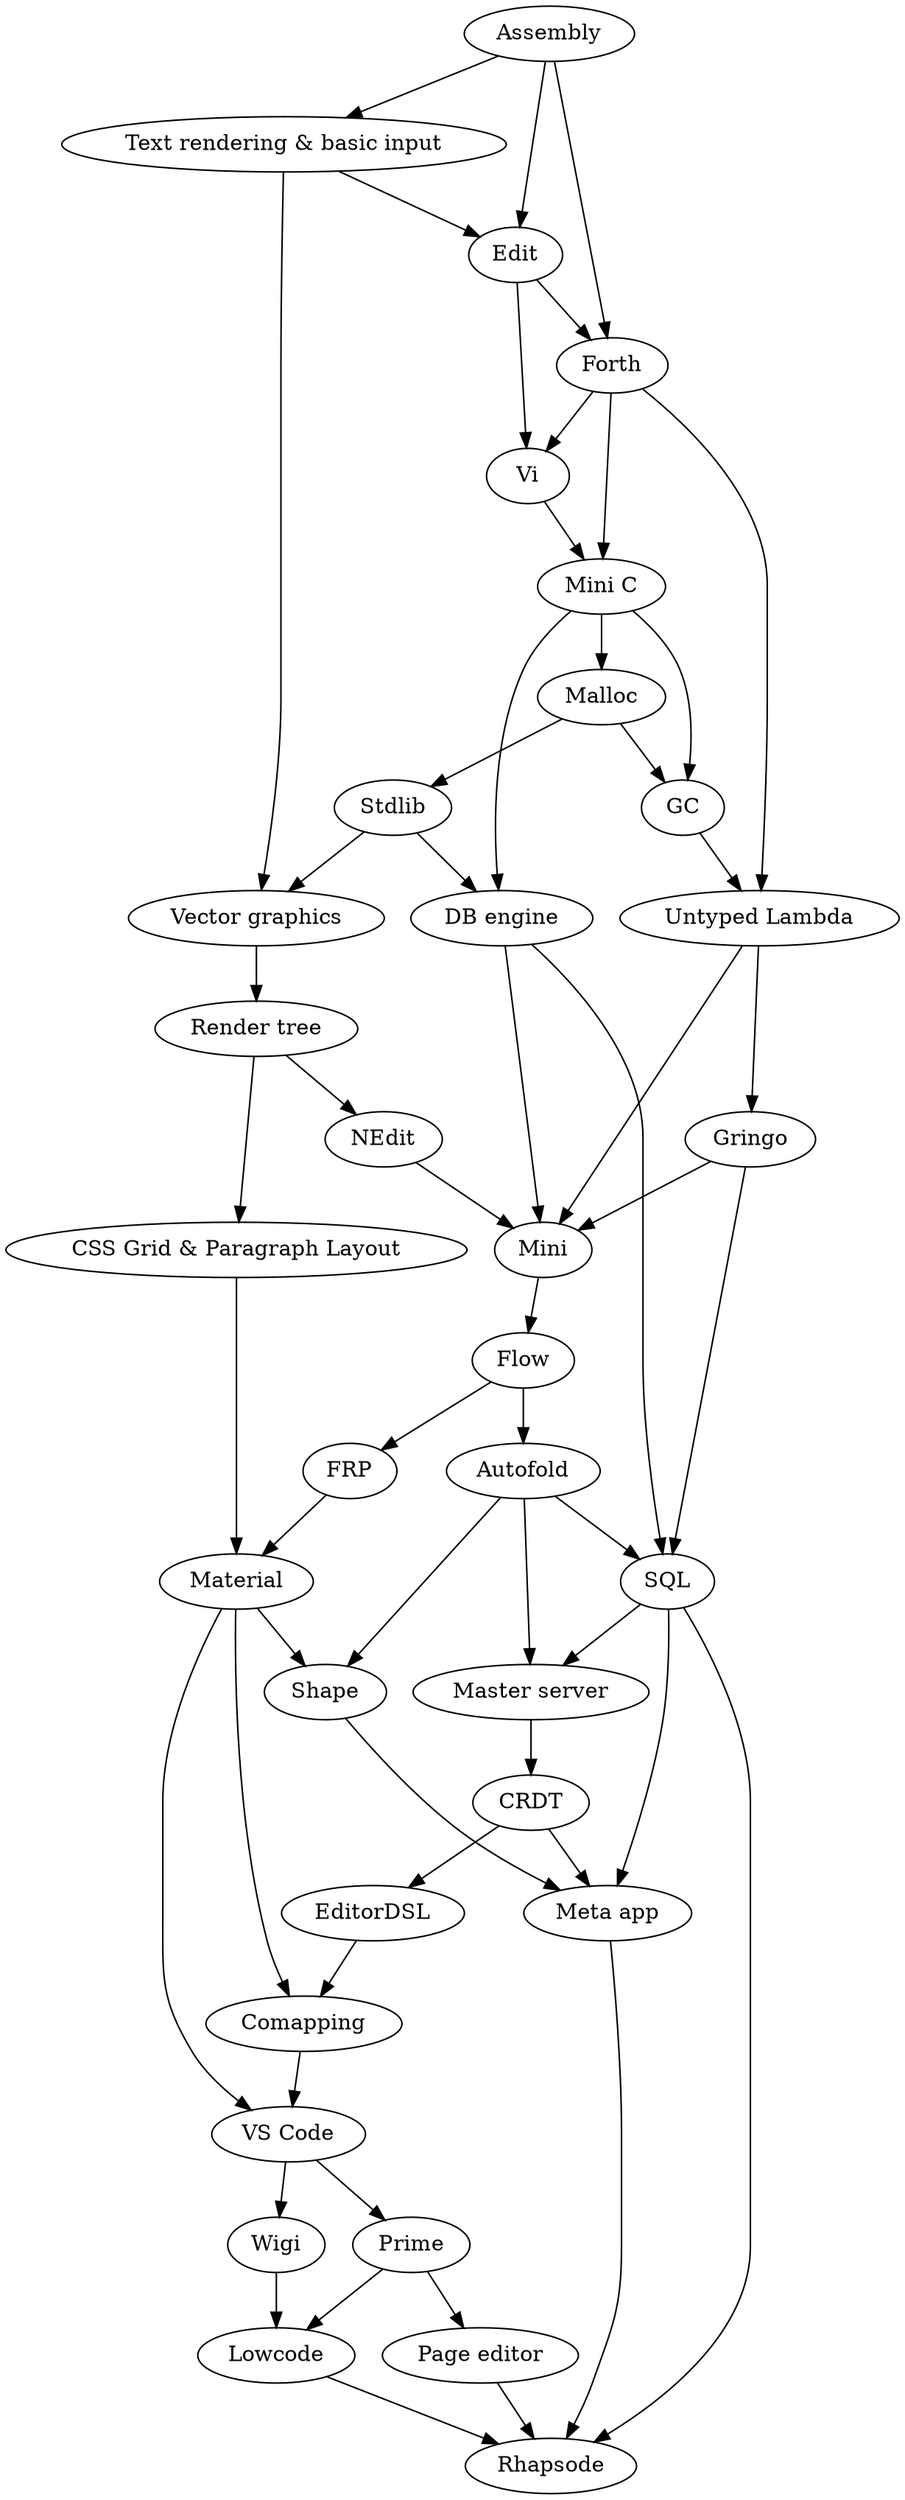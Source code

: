 digraph graphname {
"Assembly" -> "Text rendering & basic input";
"Assembly" -> "Edit";
"Text rendering & basic input" -> "Edit";

"Edit" -> "Forth";
"Assembly" -> "Forth";
"Forth" -> "Vi";
"Edit" -> "Vi";
"Forth" -> "Untyped Lambda";
"Untyped Lambda" -> "Mini";

"Vi" -> "Mini C";

"Forth" -> "Mini C";

"Mini C" -> "Malloc";
"Malloc" -> "GC";
"Mini C" -> "GC";

"Malloc" -> "Stdlib";

"GC" -> "Untyped Lambda";

"Flow" -> "FRP";

"Flow" -> "Autofold";

"Stdlib" -> "DB engine";

"Render tree" -> "NEdit";

"DB engine" -> "SQL";

"NEdit" -> "Mini";

"Mini" -> "Flow";

"Mini C" -> "DB engine";

"Stdlib" -> "Vector graphics";

"Untyped Lambda" -> "Gringo";
"Gringo" -> "SQL";
"Autofold" -> "Master server";
"Autofold" -> "SQL";
"Gringo" -> "Mini";

"DB engine" -> "Mini"

"CRDT" -> "EditorDSL";

"EditorDSL" -> "Comapping";

"Material" -> "Comapping";

"Material" -> "VS Code";
"Comapping" -> "VS Code";

"VS Code" -> "Wigi";

"VS Code" -> "Prime";

"Wigi" -> "Lowcode";
"Prime" -> "Lowcode";

"Autofold" -> "Shape";
"Material" -> "Shape";

"Lowcode" -> "Rhapsode";

"FRP" -> "Material";

"Text rendering & basic input" -> "Vector graphics";
"Vector graphics" -> "Render tree";
"Render tree" -> "CSS Grid & Paragraph Layout";
"CSS Grid & Paragraph Layout" -> "Material";

"Shape" -> "Meta app";
"SQL" -> "Meta app";

"Master server" -> "CRDT";

"CRDT" -> "Meta app";

"Meta app" -> "Rhapsode";

"SQL" -> "Rhapsode";

"SQL" -> "Master server";

"Prime" -> "Page editor";

"Page editor" -> "Rhapsode";

}